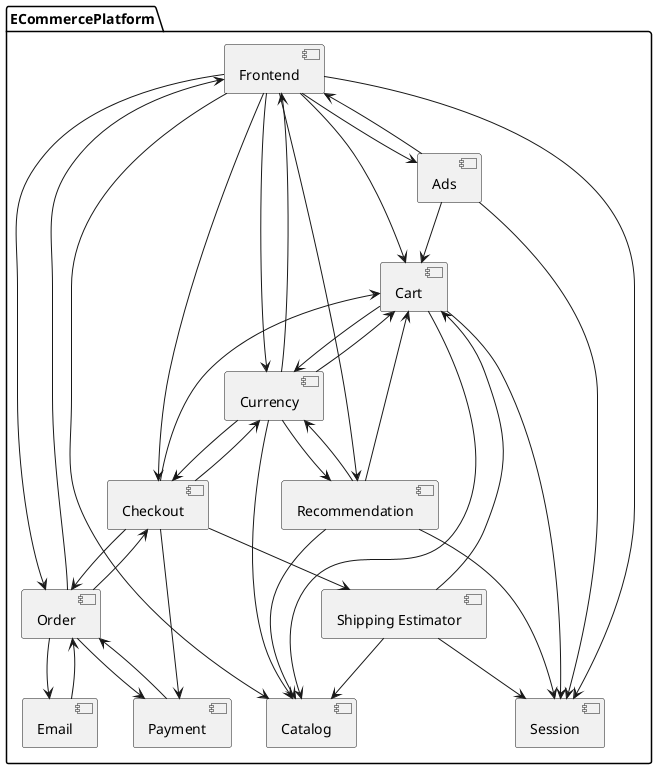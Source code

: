 @startuml
package ECommercePlatform {
  [Frontend] as Frontend
  [Catalog] as Catalog
  [Cart] as Cart
  [Checkout] as Checkout
  [Payment] as Payment
  [Shipping Estimator] as ShippingEstimator
  [Currency] as Currency
  [Recommendation] as Recommendation
  [Email] as Email
  [Ads] as Ads
  [Session] as Session
  [Order] as Order

  Frontend --> Catalog
  Frontend --> Cart
  Frontend --> Checkout
  Frontend --> Recommendation
  Frontend --> Ads
  Frontend --> Currency
  Frontend --> Session
  Frontend --> Order

  Cart --> Catalog
  Cart --> Session
  Cart --> Currency

  Checkout --> Cart
  Checkout --> Payment
  Checkout --> ShippingEstimator
  Checkout --> Currency
  Checkout --> Order

  ShippingEstimator --> Cart
  ShippingEstimator --> Session
  ShippingEstimator --> Catalog

  Recommendation --> Cart
  Recommendation --> Session
  Recommendation --> Catalog
  Recommendation --> Currency

  Ads --> Cart
  Ads --> Session
  Ads --> Frontend

  Currency --> Catalog
  Currency --> Cart
  Currency --> Checkout
  Currency --> Recommendation
  Currency --> Frontend

  Order --> Checkout
  Order --> Payment
  Order --> Email
  Order --> Frontend

  Email --> Order

  Payment --> Order
}
@enduml
